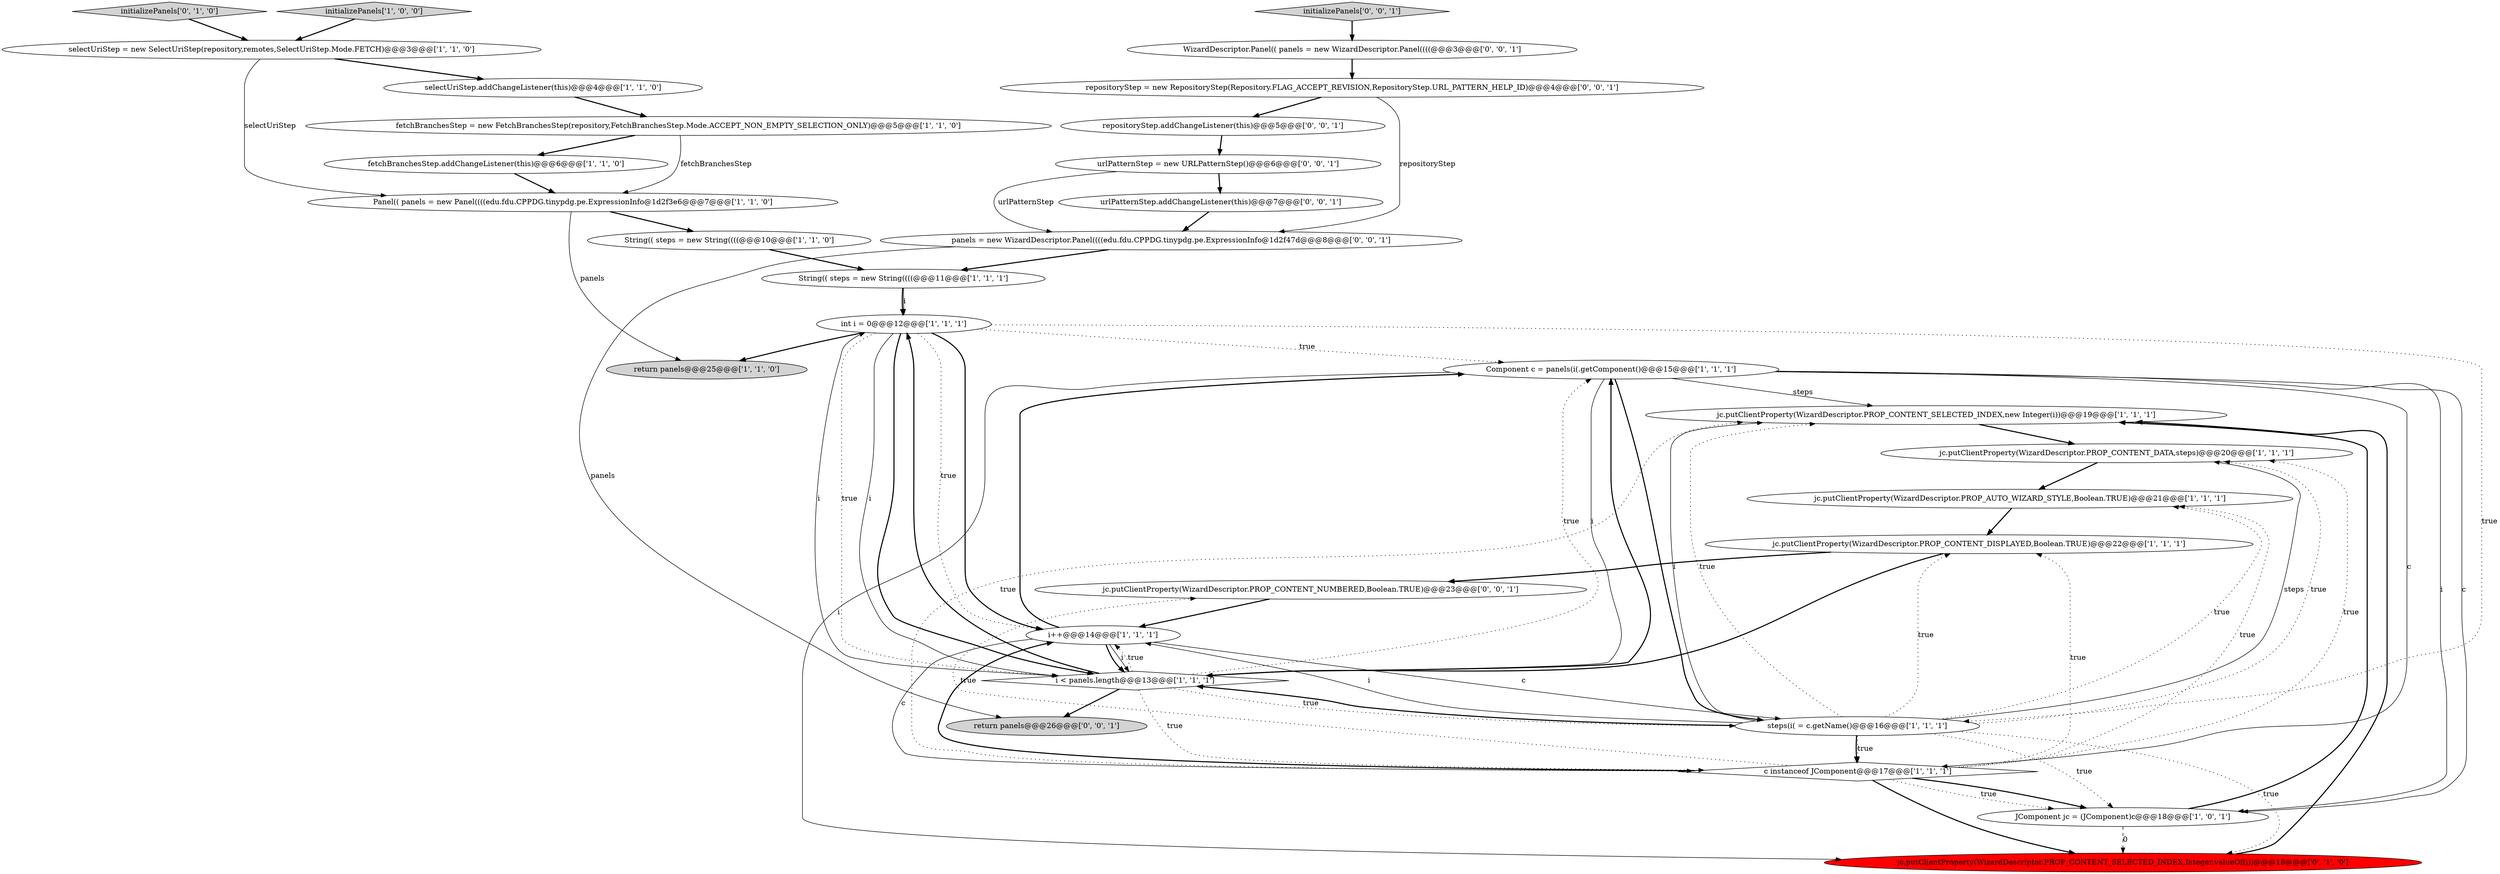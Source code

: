 digraph {
3 [style = filled, label = "String(( steps = new String((((@@@10@@@['1', '1', '0']", fillcolor = white, shape = ellipse image = "AAA0AAABBB1BBB"];
4 [style = filled, label = "jc.putClientProperty(WizardDescriptor.PROP_CONTENT_DATA,steps)@@@20@@@['1', '1', '1']", fillcolor = white, shape = ellipse image = "AAA0AAABBB1BBB"];
21 [style = filled, label = "initializePanels['0', '1', '0']", fillcolor = lightgray, shape = diamond image = "AAA0AAABBB2BBB"];
22 [style = filled, label = "initializePanels['0', '0', '1']", fillcolor = lightgray, shape = diamond image = "AAA0AAABBB3BBB"];
19 [style = filled, label = "initializePanels['1', '0', '0']", fillcolor = lightgray, shape = diamond image = "AAA0AAABBB1BBB"];
25 [style = filled, label = "return panels@@@26@@@['0', '0', '1']", fillcolor = lightgray, shape = ellipse image = "AAA0AAABBB3BBB"];
9 [style = filled, label = "String(( steps = new String((((@@@11@@@['1', '1', '1']", fillcolor = white, shape = ellipse image = "AAA0AAABBB1BBB"];
7 [style = filled, label = "jc.putClientProperty(WizardDescriptor.PROP_AUTO_WIZARD_STYLE,Boolean.TRUE)@@@21@@@['1', '1', '1']", fillcolor = white, shape = ellipse image = "AAA0AAABBB1BBB"];
29 [style = filled, label = "jc.putClientProperty(WizardDescriptor.PROP_CONTENT_NUMBERED,Boolean.TRUE)@@@23@@@['0', '0', '1']", fillcolor = white, shape = ellipse image = "AAA0AAABBB3BBB"];
16 [style = filled, label = "fetchBranchesStep = new FetchBranchesStep(repository,FetchBranchesStep.Mode.ACCEPT_NON_EMPTY_SELECTION_ONLY)@@@5@@@['1', '1', '0']", fillcolor = white, shape = ellipse image = "AAA0AAABBB1BBB"];
5 [style = filled, label = "Component c = panels(i(.getComponent()@@@15@@@['1', '1', '1']", fillcolor = white, shape = ellipse image = "AAA0AAABBB1BBB"];
17 [style = filled, label = "jc.putClientProperty(WizardDescriptor.PROP_CONTENT_SELECTED_INDEX,new Integer(i))@@@19@@@['1', '1', '1']", fillcolor = white, shape = ellipse image = "AAA0AAABBB1BBB"];
30 [style = filled, label = "panels = new WizardDescriptor.Panel((((edu.fdu.CPPDG.tinypdg.pe.ExpressionInfo@1d2f47d@@@8@@@['0', '0', '1']", fillcolor = white, shape = ellipse image = "AAA0AAABBB3BBB"];
23 [style = filled, label = "urlPatternStep = new URLPatternStep()@@@6@@@['0', '0', '1']", fillcolor = white, shape = ellipse image = "AAA0AAABBB3BBB"];
0 [style = filled, label = "Panel(( panels = new Panel((((edu.fdu.CPPDG.tinypdg.pe.ExpressionInfo@1d2f3e6@@@7@@@['1', '1', '0']", fillcolor = white, shape = ellipse image = "AAA0AAABBB1BBB"];
27 [style = filled, label = "repositoryStep = new RepositoryStep(Repository.FLAG_ACCEPT_REVISION,RepositoryStep.URL_PATTERN_HELP_ID)@@@4@@@['0', '0', '1']", fillcolor = white, shape = ellipse image = "AAA0AAABBB3BBB"];
15 [style = filled, label = "JComponent jc = (JComponent)c@@@18@@@['1', '0', '1']", fillcolor = white, shape = ellipse image = "AAA0AAABBB1BBB"];
6 [style = filled, label = "c instanceof JComponent@@@17@@@['1', '1', '1']", fillcolor = white, shape = diamond image = "AAA0AAABBB1BBB"];
13 [style = filled, label = "i++@@@14@@@['1', '1', '1']", fillcolor = white, shape = ellipse image = "AAA0AAABBB1BBB"];
8 [style = filled, label = "jc.putClientProperty(WizardDescriptor.PROP_CONTENT_DISPLAYED,Boolean.TRUE)@@@22@@@['1', '1', '1']", fillcolor = white, shape = ellipse image = "AAA0AAABBB1BBB"];
2 [style = filled, label = "selectUriStep = new SelectUriStep(repository,remotes,SelectUriStep.Mode.FETCH)@@@3@@@['1', '1', '0']", fillcolor = white, shape = ellipse image = "AAA0AAABBB1BBB"];
11 [style = filled, label = "int i = 0@@@12@@@['1', '1', '1']", fillcolor = white, shape = ellipse image = "AAA0AAABBB1BBB"];
24 [style = filled, label = "repositoryStep.addChangeListener(this)@@@5@@@['0', '0', '1']", fillcolor = white, shape = ellipse image = "AAA0AAABBB3BBB"];
10 [style = filled, label = "fetchBranchesStep.addChangeListener(this)@@@6@@@['1', '1', '0']", fillcolor = white, shape = ellipse image = "AAA0AAABBB1BBB"];
14 [style = filled, label = "steps(i( = c.getName()@@@16@@@['1', '1', '1']", fillcolor = white, shape = ellipse image = "AAA0AAABBB1BBB"];
28 [style = filled, label = "WizardDescriptor.Panel(( panels = new WizardDescriptor.Panel((((@@@3@@@['0', '0', '1']", fillcolor = white, shape = ellipse image = "AAA0AAABBB3BBB"];
20 [style = filled, label = "jc.putClientProperty(WizardDescriptor.PROP_CONTENT_SELECTED_INDEX,Integer.valueOf(i))@@@18@@@['0', '1', '0']", fillcolor = red, shape = ellipse image = "AAA1AAABBB2BBB"];
1 [style = filled, label = "selectUriStep.addChangeListener(this)@@@4@@@['1', '1', '0']", fillcolor = white, shape = ellipse image = "AAA0AAABBB1BBB"];
18 [style = filled, label = "i < panels.length@@@13@@@['1', '1', '1']", fillcolor = white, shape = diamond image = "AAA0AAABBB1BBB"];
12 [style = filled, label = "return panels@@@25@@@['1', '1', '0']", fillcolor = lightgray, shape = ellipse image = "AAA0AAABBB1BBB"];
26 [style = filled, label = "urlPatternStep.addChangeListener(this)@@@7@@@['0', '0', '1']", fillcolor = white, shape = ellipse image = "AAA0AAABBB3BBB"];
0->3 [style = bold, label=""];
14->4 [style = solid, label="steps"];
14->13 [style = solid, label="i"];
15->20 [style = dashed, label="0"];
27->30 [style = solid, label="repositoryStep"];
20->17 [style = bold, label=""];
13->14 [style = solid, label="c"];
9->11 [style = bold, label=""];
5->20 [style = solid, label="i"];
14->17 [style = solid, label="i"];
16->10 [style = bold, label=""];
2->1 [style = bold, label=""];
8->18 [style = bold, label=""];
18->11 [style = bold, label=""];
0->12 [style = solid, label="panels"];
11->14 [style = dotted, label="true"];
23->26 [style = bold, label=""];
11->18 [style = solid, label="i"];
30->25 [style = solid, label="panels"];
18->13 [style = dotted, label="true"];
14->6 [style = dotted, label="true"];
11->12 [style = bold, label=""];
30->9 [style = bold, label=""];
22->28 [style = bold, label=""];
19->2 [style = bold, label=""];
11->13 [style = dotted, label="true"];
5->14 [style = bold, label=""];
11->5 [style = dotted, label="true"];
11->18 [style = dotted, label="true"];
7->8 [style = bold, label=""];
13->6 [style = solid, label="c"];
18->14 [style = dotted, label="true"];
6->17 [style = dotted, label="true"];
4->7 [style = bold, label=""];
6->15 [style = bold, label=""];
11->18 [style = bold, label=""];
21->2 [style = bold, label=""];
26->30 [style = bold, label=""];
18->6 [style = dotted, label="true"];
9->11 [style = solid, label="i"];
3->9 [style = bold, label=""];
6->20 [style = bold, label=""];
13->18 [style = solid, label="i"];
14->17 [style = dotted, label="true"];
14->15 [style = dotted, label="true"];
15->17 [style = bold, label=""];
14->20 [style = dotted, label="true"];
16->0 [style = solid, label="fetchBranchesStep"];
6->4 [style = dotted, label="true"];
1->16 [style = bold, label=""];
5->15 [style = solid, label="i"];
6->8 [style = dotted, label="true"];
18->5 [style = bold, label=""];
6->13 [style = bold, label=""];
5->17 [style = solid, label="steps"];
11->13 [style = bold, label=""];
10->0 [style = bold, label=""];
14->7 [style = dotted, label="true"];
5->18 [style = solid, label="i"];
6->29 [style = dotted, label="true"];
18->25 [style = bold, label=""];
13->5 [style = bold, label=""];
18->11 [style = solid, label="i"];
14->8 [style = dotted, label="true"];
6->7 [style = dotted, label="true"];
14->18 [style = bold, label=""];
27->24 [style = bold, label=""];
18->5 [style = dotted, label="true"];
5->15 [style = solid, label="c"];
28->27 [style = bold, label=""];
23->30 [style = solid, label="urlPatternStep"];
6->15 [style = dotted, label="true"];
2->0 [style = solid, label="selectUriStep"];
14->4 [style = dotted, label="true"];
8->29 [style = bold, label=""];
14->6 [style = bold, label=""];
17->4 [style = bold, label=""];
13->18 [style = bold, label=""];
5->6 [style = solid, label="c"];
24->23 [style = bold, label=""];
29->13 [style = bold, label=""];
}
